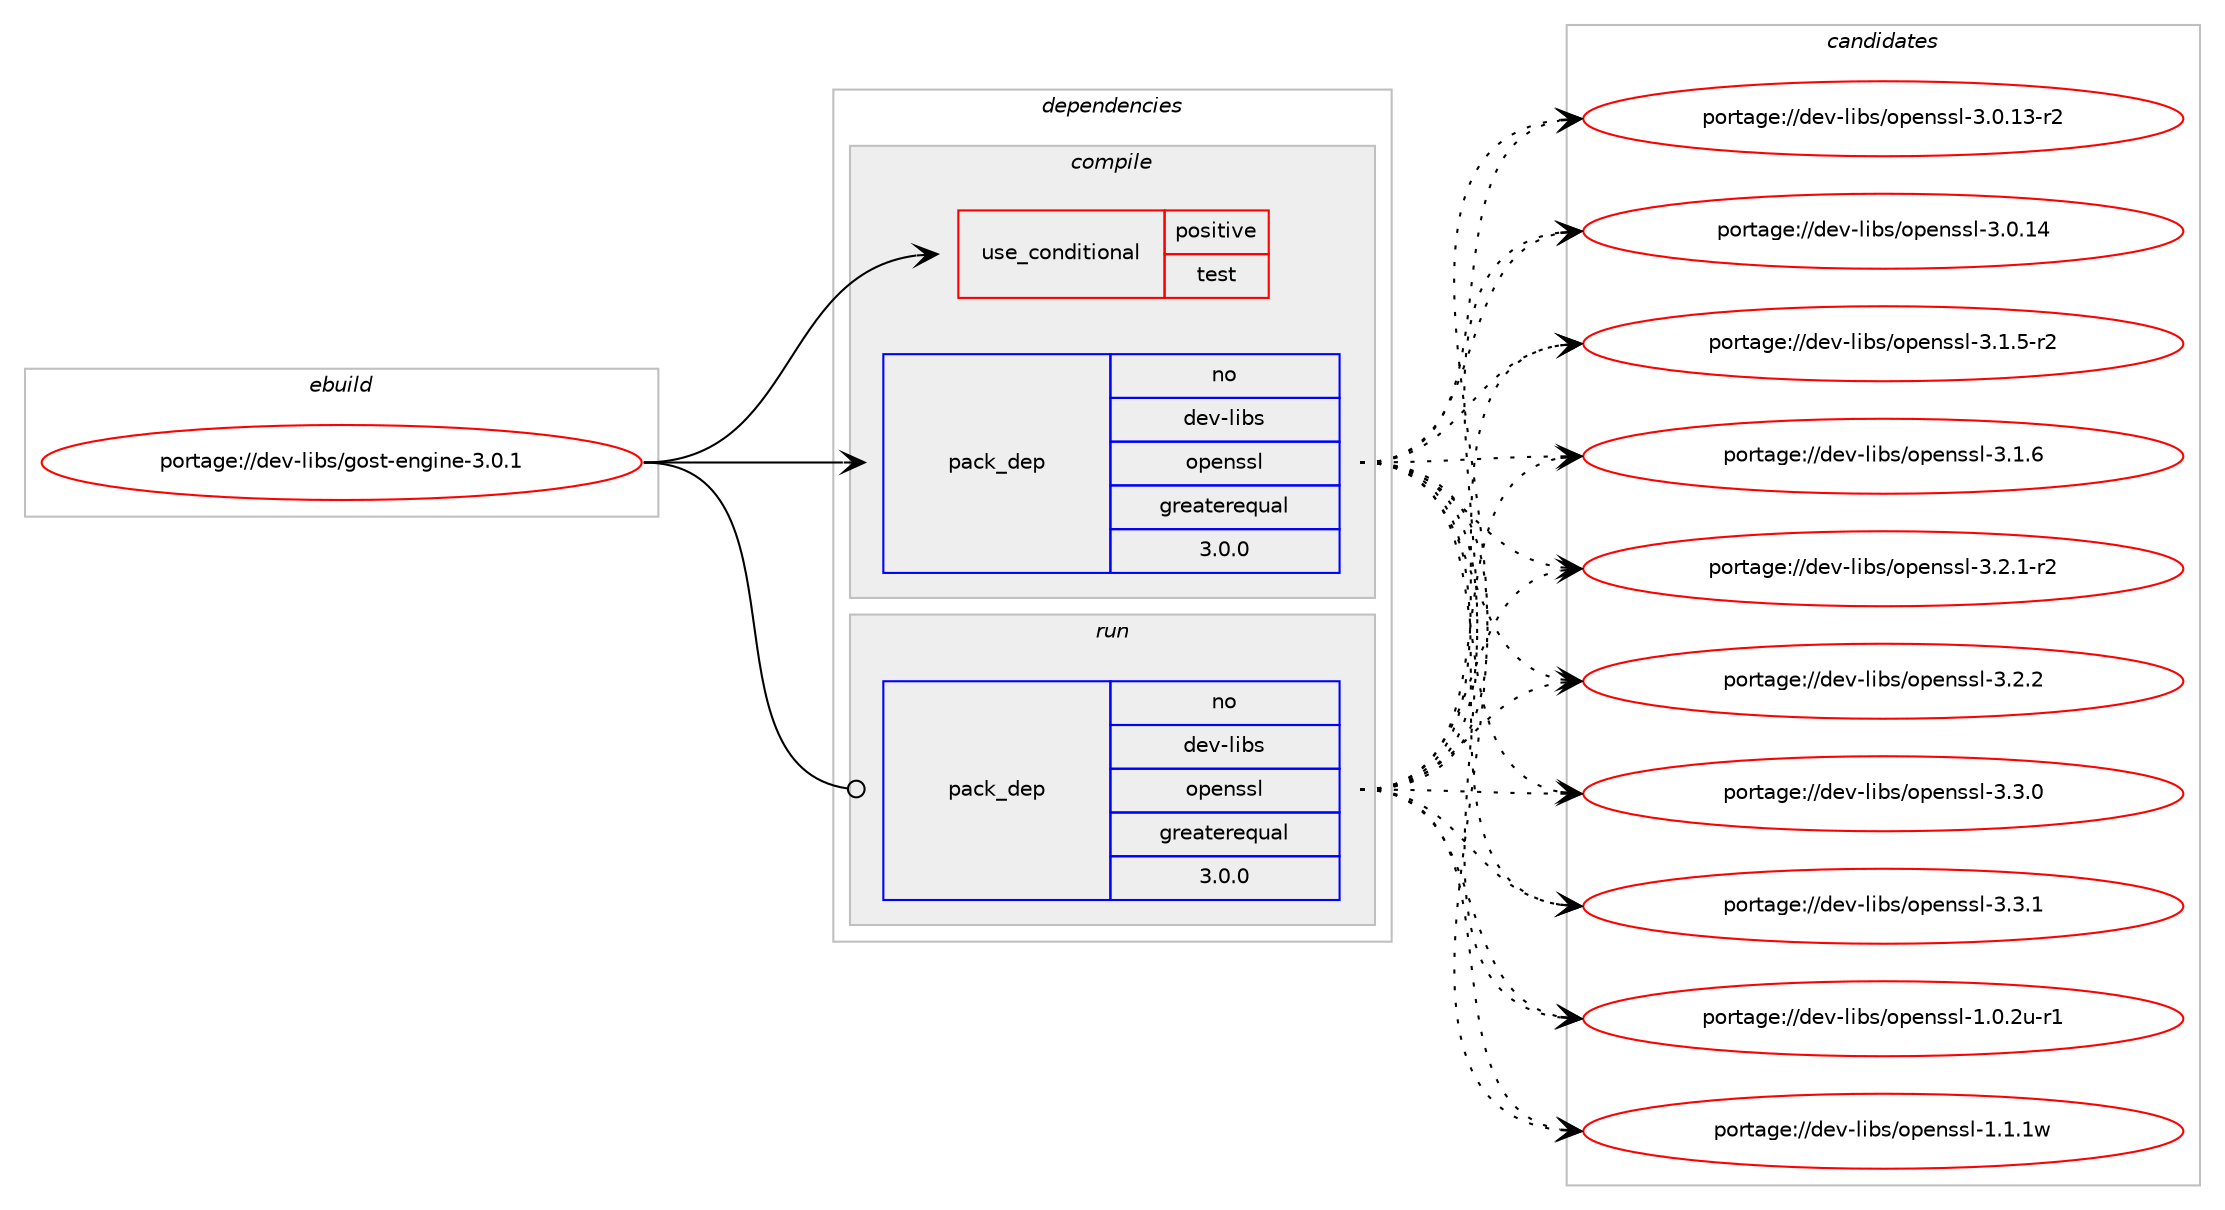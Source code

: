 digraph prolog {

# *************
# Graph options
# *************

newrank=true;
concentrate=true;
compound=true;
graph [rankdir=LR,fontname=Helvetica,fontsize=10,ranksep=1.5];#, ranksep=2.5, nodesep=0.2];
edge  [arrowhead=vee];
node  [fontname=Helvetica,fontsize=10];

# **********
# The ebuild
# **********

subgraph cluster_leftcol {
color=gray;
rank=same;
label=<<i>ebuild</i>>;
id [label="portage://dev-libs/gost-engine-3.0.1", color=red, width=4, href="../dev-libs/gost-engine-3.0.1.svg"];
}

# ****************
# The dependencies
# ****************

subgraph cluster_midcol {
color=gray;
label=<<i>dependencies</i>>;
subgraph cluster_compile {
fillcolor="#eeeeee";
style=filled;
label=<<i>compile</i>>;
subgraph cond25664 {
dependency54889 [label=<<TABLE BORDER="0" CELLBORDER="1" CELLSPACING="0" CELLPADDING="4"><TR><TD ROWSPAN="3" CELLPADDING="10">use_conditional</TD></TR><TR><TD>positive</TD></TR><TR><TD>test</TD></TR></TABLE>>, shape=none, color=red];
# *** BEGIN UNKNOWN DEPENDENCY TYPE (TODO) ***
# dependency54889 -> package_dependency(portage://dev-libs/gost-engine-3.0.1,install,no,dev-lang,perl,none,[,,],[],[])
# *** END UNKNOWN DEPENDENCY TYPE (TODO) ***

}
id:e -> dependency54889:w [weight=20,style="solid",arrowhead="vee"];
subgraph pack28088 {
dependency54890 [label=<<TABLE BORDER="0" CELLBORDER="1" CELLSPACING="0" CELLPADDING="4" WIDTH="220"><TR><TD ROWSPAN="6" CELLPADDING="30">pack_dep</TD></TR><TR><TD WIDTH="110">no</TD></TR><TR><TD>dev-libs</TD></TR><TR><TD>openssl</TD></TR><TR><TD>greaterequal</TD></TR><TR><TD>3.0.0</TD></TR></TABLE>>, shape=none, color=blue];
}
id:e -> dependency54890:w [weight=20,style="solid",arrowhead="vee"];
# *** BEGIN UNKNOWN DEPENDENCY TYPE (TODO) ***
# id -> package_dependency(portage://dev-libs/gost-engine-3.0.1,install,no,virtual,pkgconfig,none,[,,],[],[])
# *** END UNKNOWN DEPENDENCY TYPE (TODO) ***

}
subgraph cluster_compileandrun {
fillcolor="#eeeeee";
style=filled;
label=<<i>compile and run</i>>;
}
subgraph cluster_run {
fillcolor="#eeeeee";
style=filled;
label=<<i>run</i>>;
subgraph pack28089 {
dependency54891 [label=<<TABLE BORDER="0" CELLBORDER="1" CELLSPACING="0" CELLPADDING="4" WIDTH="220"><TR><TD ROWSPAN="6" CELLPADDING="30">pack_dep</TD></TR><TR><TD WIDTH="110">no</TD></TR><TR><TD>dev-libs</TD></TR><TR><TD>openssl</TD></TR><TR><TD>greaterequal</TD></TR><TR><TD>3.0.0</TD></TR></TABLE>>, shape=none, color=blue];
}
id:e -> dependency54891:w [weight=20,style="solid",arrowhead="odot"];
}
}

# **************
# The candidates
# **************

subgraph cluster_choices {
rank=same;
color=gray;
label=<<i>candidates</i>>;

subgraph choice28088 {
color=black;
nodesep=1;
choice1001011184510810598115471111121011101151151084549464846501174511449 [label="portage://dev-libs/openssl-1.0.2u-r1", color=red, width=4,href="../dev-libs/openssl-1.0.2u-r1.svg"];
choice100101118451081059811547111112101110115115108454946494649119 [label="portage://dev-libs/openssl-1.1.1w", color=red, width=4,href="../dev-libs/openssl-1.1.1w.svg"];
choice100101118451081059811547111112101110115115108455146484649514511450 [label="portage://dev-libs/openssl-3.0.13-r2", color=red, width=4,href="../dev-libs/openssl-3.0.13-r2.svg"];
choice10010111845108105981154711111210111011511510845514648464952 [label="portage://dev-libs/openssl-3.0.14", color=red, width=4,href="../dev-libs/openssl-3.0.14.svg"];
choice1001011184510810598115471111121011101151151084551464946534511450 [label="portage://dev-libs/openssl-3.1.5-r2", color=red, width=4,href="../dev-libs/openssl-3.1.5-r2.svg"];
choice100101118451081059811547111112101110115115108455146494654 [label="portage://dev-libs/openssl-3.1.6", color=red, width=4,href="../dev-libs/openssl-3.1.6.svg"];
choice1001011184510810598115471111121011101151151084551465046494511450 [label="portage://dev-libs/openssl-3.2.1-r2", color=red, width=4,href="../dev-libs/openssl-3.2.1-r2.svg"];
choice100101118451081059811547111112101110115115108455146504650 [label="portage://dev-libs/openssl-3.2.2", color=red, width=4,href="../dev-libs/openssl-3.2.2.svg"];
choice100101118451081059811547111112101110115115108455146514648 [label="portage://dev-libs/openssl-3.3.0", color=red, width=4,href="../dev-libs/openssl-3.3.0.svg"];
choice100101118451081059811547111112101110115115108455146514649 [label="portage://dev-libs/openssl-3.3.1", color=red, width=4,href="../dev-libs/openssl-3.3.1.svg"];
dependency54890:e -> choice1001011184510810598115471111121011101151151084549464846501174511449:w [style=dotted,weight="100"];
dependency54890:e -> choice100101118451081059811547111112101110115115108454946494649119:w [style=dotted,weight="100"];
dependency54890:e -> choice100101118451081059811547111112101110115115108455146484649514511450:w [style=dotted,weight="100"];
dependency54890:e -> choice10010111845108105981154711111210111011511510845514648464952:w [style=dotted,weight="100"];
dependency54890:e -> choice1001011184510810598115471111121011101151151084551464946534511450:w [style=dotted,weight="100"];
dependency54890:e -> choice100101118451081059811547111112101110115115108455146494654:w [style=dotted,weight="100"];
dependency54890:e -> choice1001011184510810598115471111121011101151151084551465046494511450:w [style=dotted,weight="100"];
dependency54890:e -> choice100101118451081059811547111112101110115115108455146504650:w [style=dotted,weight="100"];
dependency54890:e -> choice100101118451081059811547111112101110115115108455146514648:w [style=dotted,weight="100"];
dependency54890:e -> choice100101118451081059811547111112101110115115108455146514649:w [style=dotted,weight="100"];
}
subgraph choice28089 {
color=black;
nodesep=1;
choice1001011184510810598115471111121011101151151084549464846501174511449 [label="portage://dev-libs/openssl-1.0.2u-r1", color=red, width=4,href="../dev-libs/openssl-1.0.2u-r1.svg"];
choice100101118451081059811547111112101110115115108454946494649119 [label="portage://dev-libs/openssl-1.1.1w", color=red, width=4,href="../dev-libs/openssl-1.1.1w.svg"];
choice100101118451081059811547111112101110115115108455146484649514511450 [label="portage://dev-libs/openssl-3.0.13-r2", color=red, width=4,href="../dev-libs/openssl-3.0.13-r2.svg"];
choice10010111845108105981154711111210111011511510845514648464952 [label="portage://dev-libs/openssl-3.0.14", color=red, width=4,href="../dev-libs/openssl-3.0.14.svg"];
choice1001011184510810598115471111121011101151151084551464946534511450 [label="portage://dev-libs/openssl-3.1.5-r2", color=red, width=4,href="../dev-libs/openssl-3.1.5-r2.svg"];
choice100101118451081059811547111112101110115115108455146494654 [label="portage://dev-libs/openssl-3.1.6", color=red, width=4,href="../dev-libs/openssl-3.1.6.svg"];
choice1001011184510810598115471111121011101151151084551465046494511450 [label="portage://dev-libs/openssl-3.2.1-r2", color=red, width=4,href="../dev-libs/openssl-3.2.1-r2.svg"];
choice100101118451081059811547111112101110115115108455146504650 [label="portage://dev-libs/openssl-3.2.2", color=red, width=4,href="../dev-libs/openssl-3.2.2.svg"];
choice100101118451081059811547111112101110115115108455146514648 [label="portage://dev-libs/openssl-3.3.0", color=red, width=4,href="../dev-libs/openssl-3.3.0.svg"];
choice100101118451081059811547111112101110115115108455146514649 [label="portage://dev-libs/openssl-3.3.1", color=red, width=4,href="../dev-libs/openssl-3.3.1.svg"];
dependency54891:e -> choice1001011184510810598115471111121011101151151084549464846501174511449:w [style=dotted,weight="100"];
dependency54891:e -> choice100101118451081059811547111112101110115115108454946494649119:w [style=dotted,weight="100"];
dependency54891:e -> choice100101118451081059811547111112101110115115108455146484649514511450:w [style=dotted,weight="100"];
dependency54891:e -> choice10010111845108105981154711111210111011511510845514648464952:w [style=dotted,weight="100"];
dependency54891:e -> choice1001011184510810598115471111121011101151151084551464946534511450:w [style=dotted,weight="100"];
dependency54891:e -> choice100101118451081059811547111112101110115115108455146494654:w [style=dotted,weight="100"];
dependency54891:e -> choice1001011184510810598115471111121011101151151084551465046494511450:w [style=dotted,weight="100"];
dependency54891:e -> choice100101118451081059811547111112101110115115108455146504650:w [style=dotted,weight="100"];
dependency54891:e -> choice100101118451081059811547111112101110115115108455146514648:w [style=dotted,weight="100"];
dependency54891:e -> choice100101118451081059811547111112101110115115108455146514649:w [style=dotted,weight="100"];
}
}

}
